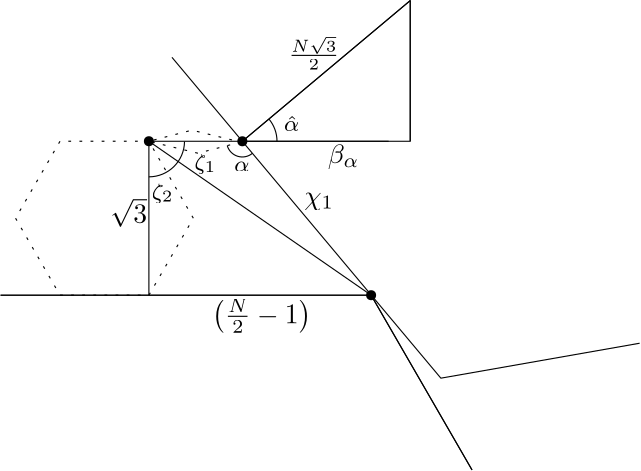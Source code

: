 <?xml version="1.0"?>
<!DOCTYPE ipe SYSTEM "ipe.dtd">
<ipe version="70107" creator="Ipe 7.2.2">
<info created="D:20160722180319" modified="D:20160722184012"/>
<ipestyle name="basic">
<symbol name="arrow/arc(spx)">
<path stroke="sym-stroke" fill="sym-stroke" pen="sym-pen">
0 0 m
-1 0.333 l
-1 -0.333 l
h
</path>
</symbol>
<symbol name="arrow/farc(spx)">
<path stroke="sym-stroke" fill="white" pen="sym-pen">
0 0 m
-1 0.333 l
-1 -0.333 l
h
</path>
</symbol>
<symbol name="arrow/ptarc(spx)">
<path stroke="sym-stroke" fill="sym-stroke" pen="sym-pen">
0 0 m
-1 0.333 l
-0.8 0 l
-1 -0.333 l
h
</path>
</symbol>
<symbol name="arrow/fptarc(spx)">
<path stroke="sym-stroke" fill="white" pen="sym-pen">
0 0 m
-1 0.333 l
-0.8 0 l
-1 -0.333 l
h
</path>
</symbol>
<symbol name="mark/circle(sx)" transformations="translations">
<path fill="sym-stroke">
0.6 0 0 0.6 0 0 e
0.4 0 0 0.4 0 0 e
</path>
</symbol>
<symbol name="mark/disk(sx)" transformations="translations">
<path fill="sym-stroke">
0.6 0 0 0.6 0 0 e
</path>
</symbol>
<symbol name="mark/fdisk(sfx)" transformations="translations">
<group>
<path fill="sym-fill">
0.5 0 0 0.5 0 0 e
</path>
<path fill="sym-stroke" fillrule="eofill">
0.6 0 0 0.6 0 0 e
0.4 0 0 0.4 0 0 e
</path>
</group>
</symbol>
<symbol name="mark/box(sx)" transformations="translations">
<path fill="sym-stroke" fillrule="eofill">
-0.6 -0.6 m
0.6 -0.6 l
0.6 0.6 l
-0.6 0.6 l
h
-0.4 -0.4 m
0.4 -0.4 l
0.4 0.4 l
-0.4 0.4 l
h
</path>
</symbol>
<symbol name="mark/square(sx)" transformations="translations">
<path fill="sym-stroke">
-0.6 -0.6 m
0.6 -0.6 l
0.6 0.6 l
-0.6 0.6 l
h
</path>
</symbol>
<symbol name="mark/fsquare(sfx)" transformations="translations">
<group>
<path fill="sym-fill">
-0.5 -0.5 m
0.5 -0.5 l
0.5 0.5 l
-0.5 0.5 l
h
</path>
<path fill="sym-stroke" fillrule="eofill">
-0.6 -0.6 m
0.6 -0.6 l
0.6 0.6 l
-0.6 0.6 l
h
-0.4 -0.4 m
0.4 -0.4 l
0.4 0.4 l
-0.4 0.4 l
h
</path>
</group>
</symbol>
<symbol name="mark/cross(sx)" transformations="translations">
<group>
<path fill="sym-stroke">
-0.43 -0.57 m
0.57 0.43 l
0.43 0.57 l
-0.57 -0.43 l
h
</path>
<path fill="sym-stroke">
-0.43 0.57 m
0.57 -0.43 l
0.43 -0.57 l
-0.57 0.43 l
h
</path>
</group>
</symbol>
<symbol name="arrow/fnormal(spx)">
<path stroke="sym-stroke" fill="white" pen="sym-pen">
0 0 m
-1 0.333 l
-1 -0.333 l
h
</path>
</symbol>
<symbol name="arrow/pointed(spx)">
<path stroke="sym-stroke" fill="sym-stroke" pen="sym-pen">
0 0 m
-1 0.333 l
-0.8 0 l
-1 -0.333 l
h
</path>
</symbol>
<symbol name="arrow/fpointed(spx)">
<path stroke="sym-stroke" fill="white" pen="sym-pen">
0 0 m
-1 0.333 l
-0.8 0 l
-1 -0.333 l
h
</path>
</symbol>
<symbol name="arrow/linear(spx)">
<path stroke="sym-stroke" pen="sym-pen">
-1 0.333 m
0 0 l
-1 -0.333 l
</path>
</symbol>
<symbol name="arrow/fdouble(spx)">
<path stroke="sym-stroke" fill="white" pen="sym-pen">
0 0 m
-1 0.333 l
-1 -0.333 l
h
-1 0 m
-2 0.333 l
-2 -0.333 l
h
</path>
</symbol>
<symbol name="arrow/double(spx)">
<path stroke="sym-stroke" fill="sym-stroke" pen="sym-pen">
0 0 m
-1 0.333 l
-1 -0.333 l
h
-1 0 m
-2 0.333 l
-2 -0.333 l
h
</path>
</symbol>
<pen name="heavier" value="0.8"/>
<pen name="fat" value="1.2"/>
<pen name="ultrafat" value="2"/>
<symbolsize name="large" value="5"/>
<symbolsize name="small" value="2"/>
<symbolsize name="tiny" value="1.1"/>
<arrowsize name="large" value="10"/>
<arrowsize name="small" value="5"/>
<arrowsize name="tiny" value="3"/>
<color name="red" value="1 0 0"/>
<color name="green" value="0 1 0"/>
<color name="blue" value="0 0 1"/>
<color name="yellow" value="1 1 0"/>
<color name="orange" value="1 0.647 0"/>
<color name="gold" value="1 0.843 0"/>
<color name="purple" value="0.627 0.125 0.941"/>
<color name="gray" value="0.745"/>
<color name="brown" value="0.647 0.165 0.165"/>
<color name="navy" value="0 0 0.502"/>
<color name="pink" value="1 0.753 0.796"/>
<color name="seagreen" value="0.18 0.545 0.341"/>
<color name="turquoise" value="0.251 0.878 0.816"/>
<color name="violet" value="0.933 0.51 0.933"/>
<color name="darkblue" value="0 0 0.545"/>
<color name="darkcyan" value="0 0.545 0.545"/>
<color name="darkgray" value="0.663"/>
<color name="darkgreen" value="0 0.392 0"/>
<color name="darkmagenta" value="0.545 0 0.545"/>
<color name="darkorange" value="1 0.549 0"/>
<color name="darkred" value="0.545 0 0"/>
<color name="lightblue" value="0.678 0.847 0.902"/>
<color name="lightcyan" value="0.878 1 1"/>
<color name="lightgray" value="0.827"/>
<color name="lightgreen" value="0.565 0.933 0.565"/>
<color name="lightyellow" value="1 1 0.878"/>
<dashstyle name="dashed" value="[4] 0"/>
<dashstyle name="dotted" value="[1 3] 0"/>
<dashstyle name="dash dotted" value="[4 2 1 2] 0"/>
<dashstyle name="dash dot dotted" value="[4 2 1 2 1 2] 0"/>
<textsize name="large" value="\large"/>
<textsize name="Large" value="\Large"/>
<textsize name="LARGE" value="\LARGE"/>
<textsize name="huge" value="\huge"/>
<textsize name="Huge" value="\Huge"/>
<textsize name="small" value="\small"/>
<textsize name="footnote" value="\footnotesize"/>
<textsize name="tiny" value="\tiny"/>
<textstyle name="center" begin="\begin{center}" end="\end{center}"/>
<textstyle name="itemize" begin="\begin{itemize}" end="\end{itemize}"/>
<textstyle name="item" begin="\begin{itemize}\item{}" end="\end{itemize}"/>
<gridsize name="4 pts" value="4"/>
<gridsize name="8 pts (~3 mm)" value="8"/>
<gridsize name="16 pts (~6 mm)" value="16"/>
<gridsize name="32 pts (~12 mm)" value="32"/>
<gridsize name="10 pts (~3.5 mm)" value="10"/>
<gridsize name="20 pts (~7 mm)" value="20"/>
<gridsize name="14 pts (~5 mm)" value="14"/>
<gridsize name="28 pts (~10 mm)" value="28"/>
<gridsize name="56 pts (~20 mm)" value="56"/>
<anglesize name="90 deg" value="90"/>
<anglesize name="60 deg" value="60"/>
<anglesize name="45 deg" value="45"/>
<anglesize name="30 deg" value="30"/>
<anglesize name="22.5 deg" value="22.5"/>
<opacity name="10%" value="0.1"/>
<opacity name="30%" value="0.3"/>
<opacity name="50%" value="0.5"/>
<opacity name="75%" value="0.75"/>
<tiling name="falling" angle="-60" step="4" width="1"/>
<tiling name="rising" angle="30" step="4" width="1"/>
</ipestyle>
<ipestyle name="bigpaper">
<layout paper="10000 6000" origin="0 0" frame="10000 6000"/>
<titlestyle pos="10 10" size="LARGE" color="title"  valign="baseline"/>
</ipestyle>
<page>
<layer name="alpha"/>
<view layers="alpha" active="alpha"/>
<path layer="alpha" matrix="-1 0 0 1 10532.33 62.92" stroke="black">
4800 3072 m
4763.67 3009.08 l
</path>
<path matrix="1 0 0 1 740.33 58.6328" stroke="black" dash="dotted">
4928 3104 m
4912 3131.71 l
4880 3131.71 l
4864 3104 l
4880 3076.29 l
4912 3076.29 l
h
</path>
<use matrix="1 0 0 1 740.33 62.92" name="mark/disk(sx)" pos="4912 3127.43" size="normal" stroke="black"/>
<path matrix="-0.96819 -0.250217 0.250217 -0.96819 9625.54 7447.34" stroke="black" dash="dotted">
4880 3136 m
4896 3136 l
4912 3127.43 l
4896 3127.43 l
4880 3136 l
</path>
<path stroke="black">
5652.33 3190.35 m
5652.33 3134.92 l
</path>
<path stroke="black">
5732.33 3134.92 m
5652.33 3190.33 l
</path>
<path stroke="black">
5652.33 3177.53 m
12.8235 0 0 12.8235 5652.33 3190.35 5665.15 3190.22 a
</path>
<text matrix="1 0 0 1 -6.87711 -6.42301" transformations="translations" pos="5660.24 3176.17" stroke="black" type="label" width="7.873" height="5.535" depth="1.55" valign="baseline" size="footnote">$\zeta_2$</text>
<text matrix="1 0 0 1 8.50161 4.16371" transformations="translations" pos="5660.24 3176.17" stroke="black" type="label" width="7.873" height="5.535" depth="1.55" valign="baseline" size="footnote">$\zeta_1$</text>
<text matrix="1 0 0 1 -10.4594 -0.193466" transformations="translations" pos="5648.85 3161.03" stroke="black" type="label" width="13.284" height="9.041" depth="1.32" valign="baseline">$\sqrt{3}$</text>
<text matrix="1 0 0 1 -10.7872 -7.84046" transformations="translations" pos="5685.8 3132.67" stroke="black" type="label" width="35.74" height="8.685" depth="3.49" valign="baseline">$\left( \frac{N}{2} -1 \right)$</text>
<text matrix="1 0 0 1 1.42715 -7.97677" transformations="translations" pos="5706.79 3175.56" stroke="black" type="label" width="10.703" height="4.297" depth="1.93" valign="baseline">$\chi_1$</text>
<path stroke="black">
5598.93 3134.92 m
5732.33 3134.92 l
</path>
<path stroke="black">
5768.66 3072 m
5732.33 3134.92 l
5598.93 3134.92 l
</path>
<path stroke="black">
5660.63 3220.55 m
5757.44 3105.05 l
5829 3117.63 l
</path>
<use name="mark/disk(sx)" pos="5732.33 3134.92" size="normal" stroke="black"/>
<path stroke="black">
5652.33 3190.33 m
5685.97 3190.33 l
</path>
<use name="mark/disk(sx)" pos="5685.97 3190.33" size="normal" stroke="black"/>
<path matrix="0 1 -1 0 8906.52 -2470.31" stroke="black">
5685.97 3190.33 m
5660.63 3220.55 l
</path>
<path matrix="0 1 -1 0 8936.74 -2444.98" stroke="black">
5685.97 3190.33 m
5660.63 3220.55 l
</path>
<path stroke="black">
5685.97 3190.33 m
5738.65 3190.33 l
</path>
<path stroke="black">
5746.41 3240.99 m
5746.41 3190.33 l
</path>
<path stroke="black">
5685.97 3190.33 m
5746.41 3190.33 l
5746.41 3240.99 l
5685.97 3190.33 l
</path>
<text matrix="1 0 0 1 -0.926684 -15.0298" transformations="translations" pos="5717.69 3197.46" stroke="black" type="label" width="11.313" height="6.926" depth="1.93" valign="baseline">$\beta_\alpha$</text>
<text matrix="1 0 0 1 -16.709 -3.40586" transformations="translations" pos="5717.69 3197.46" stroke="black" type="label" width="5.439" height="5.535" depth="0" valign="baseline" size="footnote">$\hat{\alpha}$</text>
<path stroke="black">
5698.44 3190.33 m
12.4794 0 0 12.4794 5685.97 3190.33 5695.53 3198.34 a
</path>
<text matrix="1 0 0 1 -34.6054 -17.9671" transformations="translations" pos="5717.69 3197.46" stroke="black" type="label" width="5.439" height="3.432" depth="0" valign="baseline" size="footnote">$\alpha$</text>
<path stroke="black">
5680.53 3188.77 m
5.65201 0 0 5.65201 5685.97 3190.33 5689.6 3186 a
</path>
<text matrix="1 0 0 1 -9.07226 -0.198609" transformations="translations" pos="5711.57 3219.45" stroke="black" type="label" width="18.447" height="8.891" depth="3.12" valign="baseline" size="footnote">$\frac{N\sqrt{3}}{2} $</text>
</page>
</ipe>
